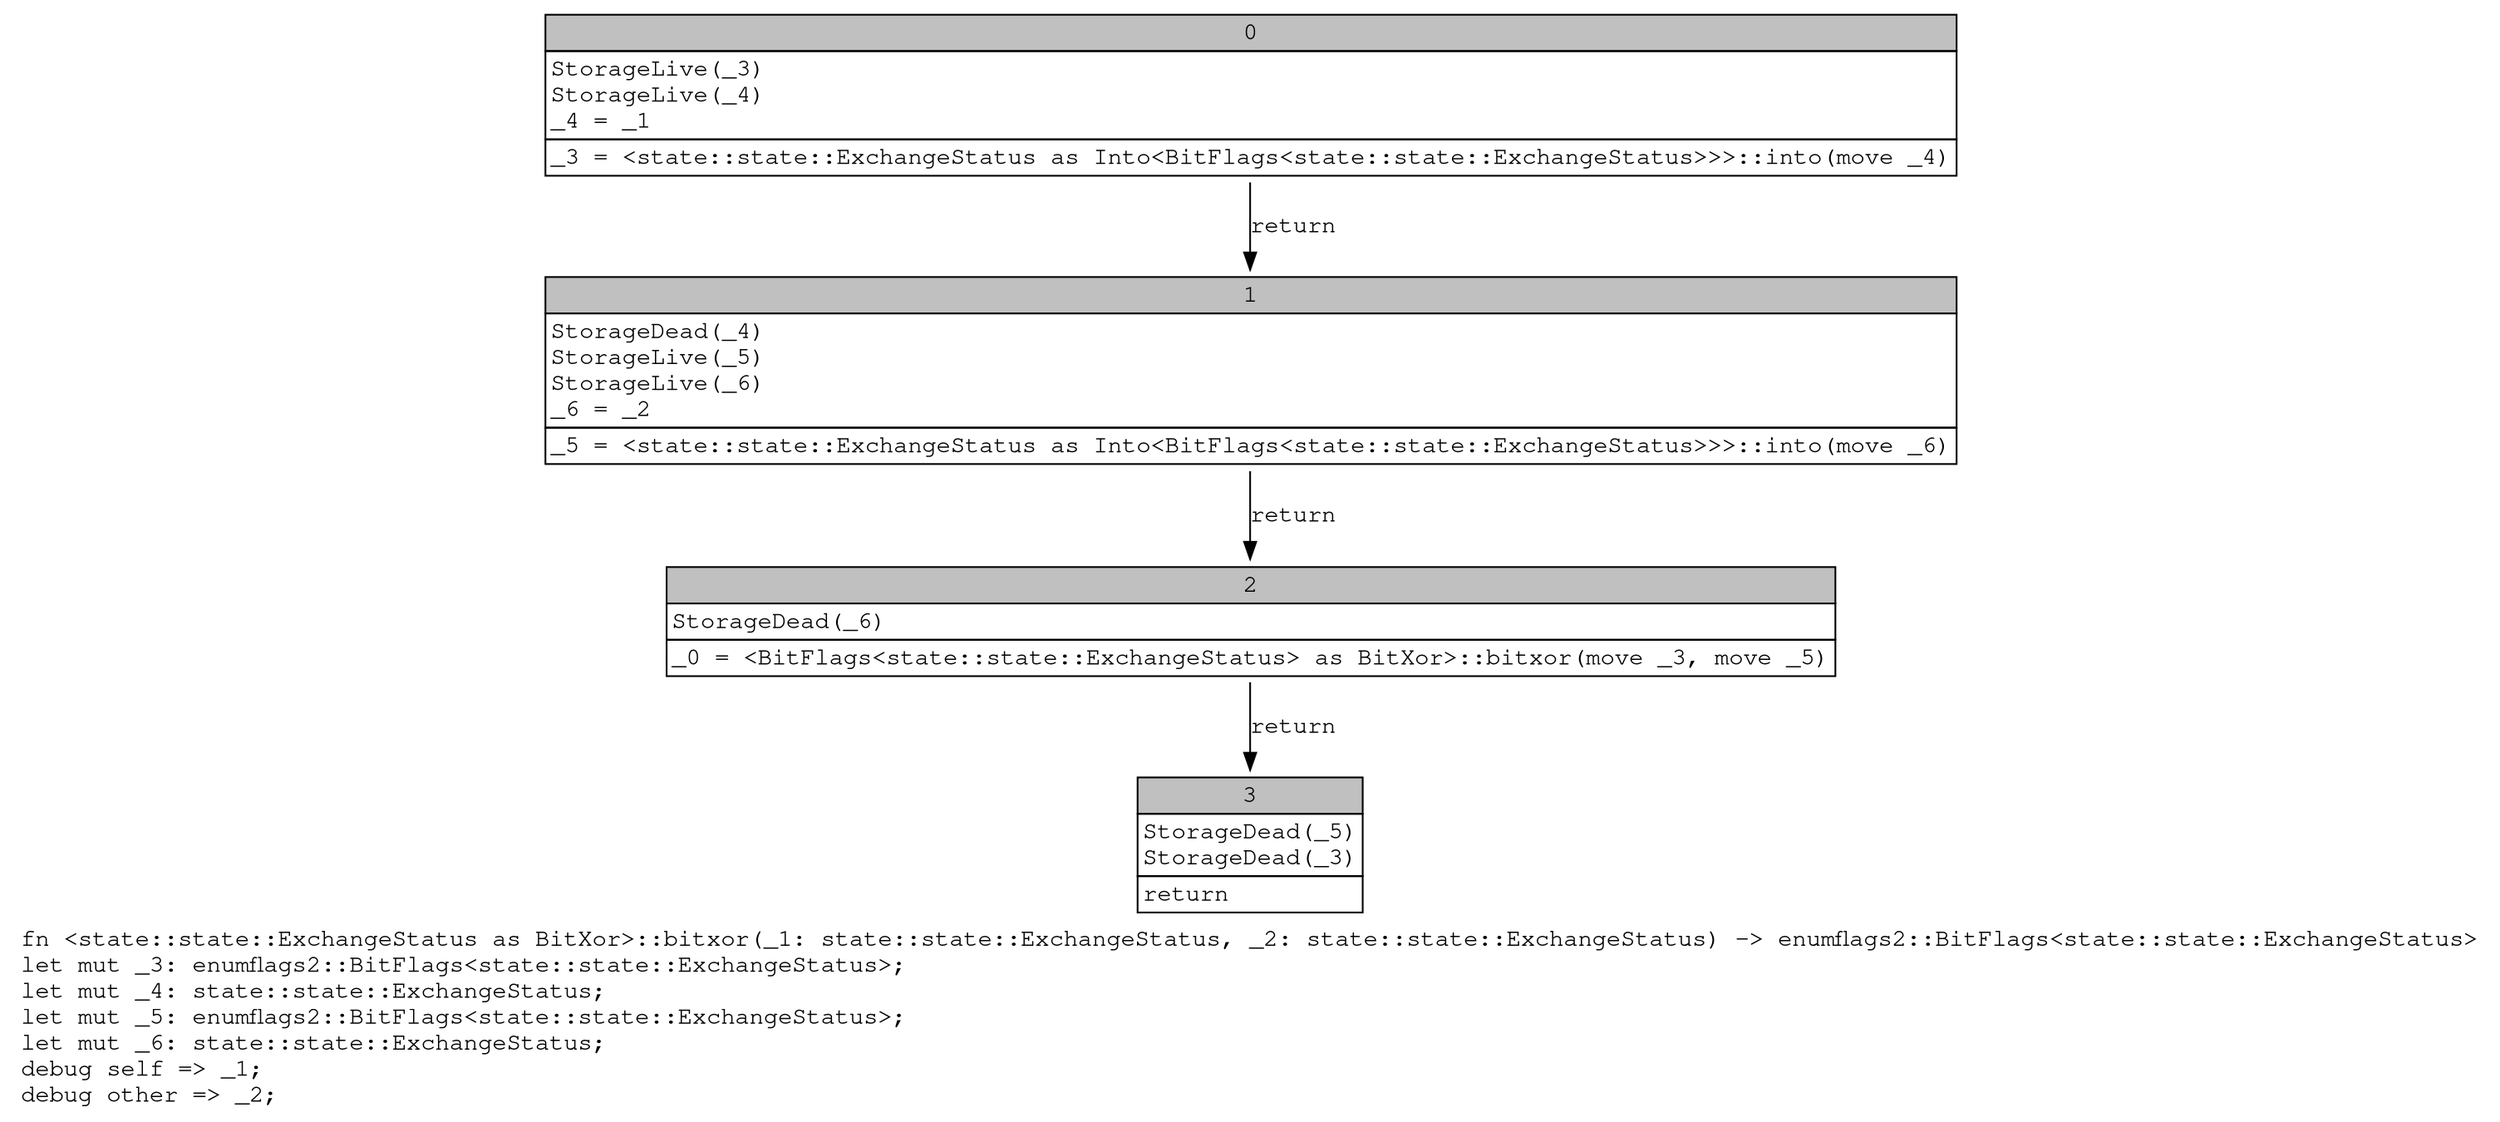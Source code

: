 digraph Mir_0_18144 {
    graph [fontname="Courier, monospace"];
    node [fontname="Courier, monospace"];
    edge [fontname="Courier, monospace"];
    label=<fn &lt;state::state::ExchangeStatus as BitXor&gt;::bitxor(_1: state::state::ExchangeStatus, _2: state::state::ExchangeStatus) -&gt; enumflags2::BitFlags&lt;state::state::ExchangeStatus&gt;<br align="left"/>let mut _3: enumflags2::BitFlags&lt;state::state::ExchangeStatus&gt;;<br align="left"/>let mut _4: state::state::ExchangeStatus;<br align="left"/>let mut _5: enumflags2::BitFlags&lt;state::state::ExchangeStatus&gt;;<br align="left"/>let mut _6: state::state::ExchangeStatus;<br align="left"/>debug self =&gt; _1;<br align="left"/>debug other =&gt; _2;<br align="left"/>>;
    bb0__0_18144 [shape="none", label=<<table border="0" cellborder="1" cellspacing="0"><tr><td bgcolor="gray" align="center" colspan="1">0</td></tr><tr><td align="left" balign="left">StorageLive(_3)<br/>StorageLive(_4)<br/>_4 = _1<br/></td></tr><tr><td align="left">_3 = &lt;state::state::ExchangeStatus as Into&lt;BitFlags&lt;state::state::ExchangeStatus&gt;&gt;&gt;::into(move _4)</td></tr></table>>];
    bb1__0_18144 [shape="none", label=<<table border="0" cellborder="1" cellspacing="0"><tr><td bgcolor="gray" align="center" colspan="1">1</td></tr><tr><td align="left" balign="left">StorageDead(_4)<br/>StorageLive(_5)<br/>StorageLive(_6)<br/>_6 = _2<br/></td></tr><tr><td align="left">_5 = &lt;state::state::ExchangeStatus as Into&lt;BitFlags&lt;state::state::ExchangeStatus&gt;&gt;&gt;::into(move _6)</td></tr></table>>];
    bb2__0_18144 [shape="none", label=<<table border="0" cellborder="1" cellspacing="0"><tr><td bgcolor="gray" align="center" colspan="1">2</td></tr><tr><td align="left" balign="left">StorageDead(_6)<br/></td></tr><tr><td align="left">_0 = &lt;BitFlags&lt;state::state::ExchangeStatus&gt; as BitXor&gt;::bitxor(move _3, move _5)</td></tr></table>>];
    bb3__0_18144 [shape="none", label=<<table border="0" cellborder="1" cellspacing="0"><tr><td bgcolor="gray" align="center" colspan="1">3</td></tr><tr><td align="left" balign="left">StorageDead(_5)<br/>StorageDead(_3)<br/></td></tr><tr><td align="left">return</td></tr></table>>];
    bb0__0_18144 -> bb1__0_18144 [label="return"];
    bb1__0_18144 -> bb2__0_18144 [label="return"];
    bb2__0_18144 -> bb3__0_18144 [label="return"];
}
